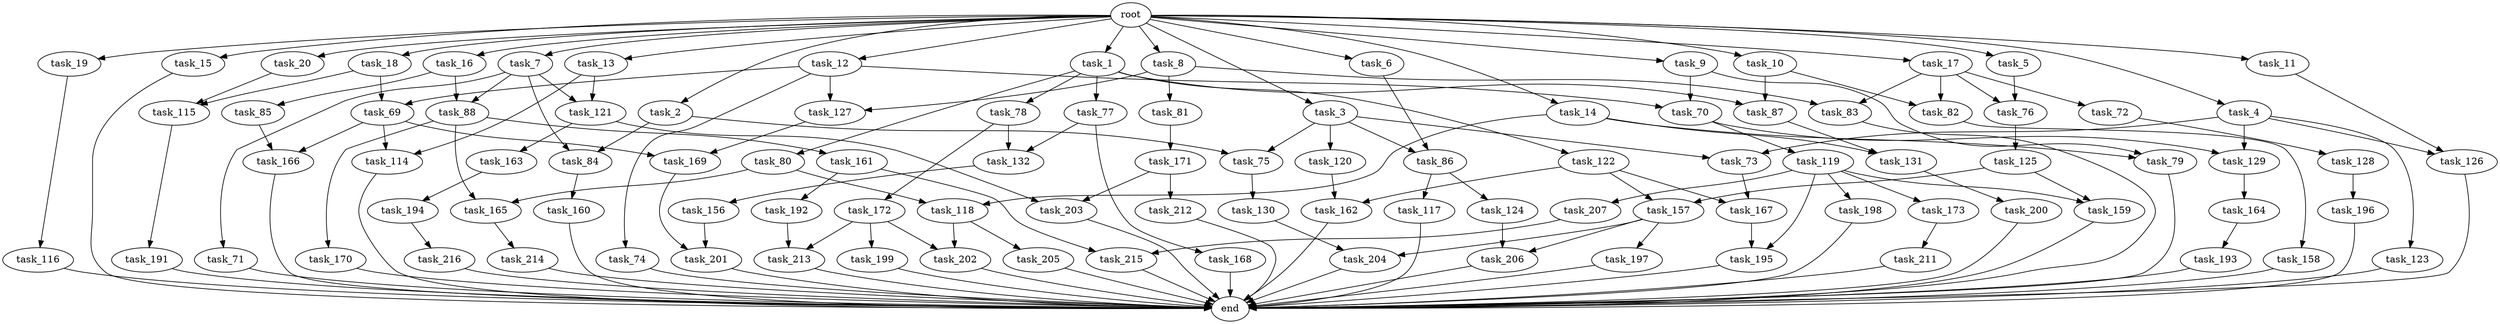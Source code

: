 digraph G {
  task_116 [size="137438953472.000000"];
  task_163 [size="309237645312.000000"];
  task_15 [size="1024.000000"];
  task_118 [size="523986010112.000000"];
  task_169 [size="446676598784.000000"];
  task_207 [size="34359738368.000000"];
  task_161 [size="34359738368.000000"];
  task_191 [size="549755813888.000000"];
  task_7 [size="1024.000000"];
  task_128 [size="214748364800.000000"];
  task_119 [size="137438953472.000000"];
  task_173 [size="34359738368.000000"];
  task_166 [size="833223655424.000000"];
  task_79 [size="618475290624.000000"];
  task_75 [size="386547056640.000000"];
  task_88 [size="498216206336.000000"];
  task_214 [size="34359738368.000000"];
  task_204 [size="214748364800.000000"];
  task_117 [size="77309411328.000000"];
  task_196 [size="309237645312.000000"];
  task_9 [size="1024.000000"];
  task_199 [size="858993459200.000000"];
  task_74 [size="420906795008.000000"];
  task_216 [size="309237645312.000000"];
  task_131 [size="386547056640.000000"];
  task_194 [size="549755813888.000000"];
  task_121 [size="1279900254208.000000"];
  task_164 [size="137438953472.000000"];
  task_130 [size="137438953472.000000"];
  task_73 [size="111669149696.000000"];
  task_172 [size="214748364800.000000"];
  task_77 [size="695784701952.000000"];
  task_85 [size="77309411328.000000"];
  task_170 [size="34359738368.000000"];
  task_18 [size="1024.000000"];
  task_159 [size="171798691840.000000"];
  task_212 [size="214748364800.000000"];
  task_82 [size="154618822656.000000"];
  task_115 [size="1408749273088.000000"];
  task_206 [size="214748364800.000000"];
  task_160 [size="858993459200.000000"];
  task_11 [size="1024.000000"];
  task_83 [size="498216206336.000000"];
  task_167 [size="111669149696.000000"];
  task_125 [size="549755813888.000000"];
  task_1 [size="1024.000000"];
  end [size="0.000000"];
  task_86 [size="154618822656.000000"];
  task_157 [size="214748364800.000000"];
  task_156 [size="77309411328.000000"];
  task_201 [size="111669149696.000000"];
  task_69 [size="970662608896.000000"];
  task_171 [size="858993459200.000000"];
  task_162 [size="154618822656.000000"];
  task_165 [size="249108103168.000000"];
  task_80 [size="695784701952.000000"];
  task_123 [size="34359738368.000000"];
  task_20 [size="1024.000000"];
  task_193 [size="137438953472.000000"];
  task_168 [size="77309411328.000000"];
  task_19 [size="1024.000000"];
  task_205 [size="309237645312.000000"];
  task_127 [size="841813590016.000000"];
  task_213 [size="936302870528.000000"];
  task_195 [size="249108103168.000000"];
  task_87 [size="773094113280.000000"];
  task_3 [size="1024.000000"];
  task_192 [size="309237645312.000000"];
  task_129 [size="171798691840.000000"];
  task_4 [size="1024.000000"];
  task_10 [size="1024.000000"];
  task_81 [size="420906795008.000000"];
  task_158 [size="34359738368.000000"];
  task_78 [size="695784701952.000000"];
  task_70 [size="730144440320.000000"];
  task_71 [size="420906795008.000000"];
  task_14 [size="1024.000000"];
  task_132 [size="292057776128.000000"];
  task_12 [size="1024.000000"];
  task_13 [size="1024.000000"];
  task_126 [size="249108103168.000000"];
  task_114 [size="996432412672.000000"];
  task_203 [size="523986010112.000000"];
  task_6 [size="1024.000000"];
  task_124 [size="77309411328.000000"];
  task_2 [size="1024.000000"];
  task_84 [size="730144440320.000000"];
  task_198 [size="34359738368.000000"];
  task_72 [size="77309411328.000000"];
  task_211 [size="34359738368.000000"];
  task_17 [size="1024.000000"];
  task_76 [size="773094113280.000000"];
  task_202 [size="1168231104512.000000"];
  task_120 [size="77309411328.000000"];
  task_200 [size="137438953472.000000"];
  root [size="0.000000"];
  task_197 [size="77309411328.000000"];
  task_8 [size="1024.000000"];
  task_16 [size="1024.000000"];
  task_5 [size="1024.000000"];
  task_215 [size="446676598784.000000"];
  task_122 [size="695784701952.000000"];

  task_116 -> end [size="1.000000"];
  task_163 -> task_194 [size="536870912.000000"];
  task_15 -> end [size="1.000000"];
  task_118 -> task_202 [size="301989888.000000"];
  task_118 -> task_205 [size="301989888.000000"];
  task_169 -> task_201 [size="75497472.000000"];
  task_207 -> task_215 [size="134217728.000000"];
  task_161 -> task_215 [size="301989888.000000"];
  task_161 -> task_192 [size="301989888.000000"];
  task_191 -> end [size="1.000000"];
  task_7 -> task_88 [size="411041792.000000"];
  task_7 -> task_71 [size="411041792.000000"];
  task_7 -> task_121 [size="411041792.000000"];
  task_7 -> task_84 [size="411041792.000000"];
  task_128 -> task_196 [size="301989888.000000"];
  task_119 -> task_195 [size="33554432.000000"];
  task_119 -> task_173 [size="33554432.000000"];
  task_119 -> task_159 [size="33554432.000000"];
  task_119 -> task_207 [size="33554432.000000"];
  task_119 -> task_198 [size="33554432.000000"];
  task_173 -> task_211 [size="33554432.000000"];
  task_166 -> end [size="1.000000"];
  task_79 -> end [size="1.000000"];
  task_75 -> task_130 [size="134217728.000000"];
  task_88 -> task_170 [size="33554432.000000"];
  task_88 -> task_161 [size="33554432.000000"];
  task_88 -> task_165 [size="33554432.000000"];
  task_214 -> end [size="1.000000"];
  task_204 -> end [size="1.000000"];
  task_117 -> end [size="1.000000"];
  task_196 -> end [size="1.000000"];
  task_9 -> task_79 [size="301989888.000000"];
  task_9 -> task_70 [size="301989888.000000"];
  task_199 -> end [size="1.000000"];
  task_74 -> end [size="1.000000"];
  task_216 -> end [size="1.000000"];
  task_131 -> task_200 [size="134217728.000000"];
  task_194 -> task_216 [size="301989888.000000"];
  task_121 -> task_163 [size="301989888.000000"];
  task_121 -> task_203 [size="301989888.000000"];
  task_164 -> task_193 [size="134217728.000000"];
  task_130 -> task_204 [size="134217728.000000"];
  task_73 -> task_167 [size="33554432.000000"];
  task_172 -> task_213 [size="838860800.000000"];
  task_172 -> task_199 [size="838860800.000000"];
  task_172 -> task_202 [size="838860800.000000"];
  task_77 -> task_132 [size="75497472.000000"];
  task_77 -> task_168 [size="75497472.000000"];
  task_85 -> task_166 [size="679477248.000000"];
  task_170 -> end [size="1.000000"];
  task_18 -> task_69 [size="536870912.000000"];
  task_18 -> task_115 [size="536870912.000000"];
  task_159 -> end [size="1.000000"];
  task_212 -> end [size="1.000000"];
  task_82 -> task_158 [size="33554432.000000"];
  task_115 -> task_191 [size="536870912.000000"];
  task_206 -> end [size="1.000000"];
  task_160 -> end [size="1.000000"];
  task_11 -> task_126 [size="209715200.000000"];
  task_83 -> end [size="1.000000"];
  task_167 -> task_195 [size="209715200.000000"];
  task_125 -> task_157 [size="134217728.000000"];
  task_125 -> task_159 [size="134217728.000000"];
  task_1 -> task_78 [size="679477248.000000"];
  task_1 -> task_122 [size="679477248.000000"];
  task_1 -> task_80 [size="679477248.000000"];
  task_1 -> task_77 [size="679477248.000000"];
  task_1 -> task_87 [size="679477248.000000"];
  task_86 -> task_117 [size="75497472.000000"];
  task_86 -> task_124 [size="75497472.000000"];
  task_157 -> task_206 [size="75497472.000000"];
  task_157 -> task_204 [size="75497472.000000"];
  task_157 -> task_197 [size="75497472.000000"];
  task_156 -> task_201 [size="33554432.000000"];
  task_201 -> end [size="1.000000"];
  task_69 -> task_114 [size="134217728.000000"];
  task_69 -> task_166 [size="134217728.000000"];
  task_69 -> task_169 [size="134217728.000000"];
  task_171 -> task_212 [size="209715200.000000"];
  task_171 -> task_203 [size="209715200.000000"];
  task_162 -> end [size="1.000000"];
  task_165 -> task_214 [size="33554432.000000"];
  task_80 -> task_118 [size="209715200.000000"];
  task_80 -> task_165 [size="209715200.000000"];
  task_123 -> end [size="1.000000"];
  task_20 -> task_115 [size="838860800.000000"];
  task_193 -> end [size="1.000000"];
  task_168 -> end [size="1.000000"];
  task_19 -> task_116 [size="134217728.000000"];
  task_205 -> end [size="1.000000"];
  task_127 -> task_169 [size="301989888.000000"];
  task_213 -> end [size="1.000000"];
  task_195 -> end [size="1.000000"];
  task_87 -> task_131 [size="75497472.000000"];
  task_3 -> task_75 [size="75497472.000000"];
  task_3 -> task_120 [size="75497472.000000"];
  task_3 -> task_73 [size="75497472.000000"];
  task_3 -> task_86 [size="75497472.000000"];
  task_192 -> task_213 [size="75497472.000000"];
  task_129 -> task_164 [size="134217728.000000"];
  task_4 -> task_73 [size="33554432.000000"];
  task_4 -> task_126 [size="33554432.000000"];
  task_4 -> task_129 [size="33554432.000000"];
  task_4 -> task_123 [size="33554432.000000"];
  task_10 -> task_82 [size="75497472.000000"];
  task_10 -> task_87 [size="75497472.000000"];
  task_81 -> task_171 [size="838860800.000000"];
  task_158 -> end [size="1.000000"];
  task_78 -> task_132 [size="209715200.000000"];
  task_78 -> task_172 [size="209715200.000000"];
  task_70 -> task_119 [size="134217728.000000"];
  task_70 -> task_129 [size="134217728.000000"];
  task_71 -> end [size="1.000000"];
  task_14 -> task_118 [size="301989888.000000"];
  task_14 -> task_131 [size="301989888.000000"];
  task_14 -> task_79 [size="301989888.000000"];
  task_132 -> task_156 [size="75497472.000000"];
  task_12 -> task_69 [size="411041792.000000"];
  task_12 -> task_70 [size="411041792.000000"];
  task_12 -> task_127 [size="411041792.000000"];
  task_12 -> task_74 [size="411041792.000000"];
  task_13 -> task_114 [size="838860800.000000"];
  task_13 -> task_121 [size="838860800.000000"];
  task_126 -> end [size="1.000000"];
  task_114 -> end [size="1.000000"];
  task_203 -> end [size="1.000000"];
  task_6 -> task_86 [size="75497472.000000"];
  task_124 -> task_206 [size="134217728.000000"];
  task_2 -> task_75 [size="301989888.000000"];
  task_2 -> task_84 [size="301989888.000000"];
  task_84 -> task_160 [size="838860800.000000"];
  task_198 -> end [size="1.000000"];
  task_72 -> task_128 [size="209715200.000000"];
  task_211 -> end [size="1.000000"];
  task_17 -> task_83 [size="75497472.000000"];
  task_17 -> task_76 [size="75497472.000000"];
  task_17 -> task_82 [size="75497472.000000"];
  task_17 -> task_72 [size="75497472.000000"];
  task_76 -> task_125 [size="536870912.000000"];
  task_202 -> end [size="1.000000"];
  task_120 -> task_162 [size="75497472.000000"];
  task_200 -> end [size="1.000000"];
  root -> task_13 [size="1.000000"];
  root -> task_17 [size="1.000000"];
  root -> task_3 [size="1.000000"];
  root -> task_4 [size="1.000000"];
  root -> task_20 [size="1.000000"];
  root -> task_15 [size="1.000000"];
  root -> task_10 [size="1.000000"];
  root -> task_6 [size="1.000000"];
  root -> task_11 [size="1.000000"];
  root -> task_9 [size="1.000000"];
  root -> task_16 [size="1.000000"];
  root -> task_8 [size="1.000000"];
  root -> task_18 [size="1.000000"];
  root -> task_1 [size="1.000000"];
  root -> task_5 [size="1.000000"];
  root -> task_19 [size="1.000000"];
  root -> task_2 [size="1.000000"];
  root -> task_14 [size="1.000000"];
  root -> task_7 [size="1.000000"];
  root -> task_12 [size="1.000000"];
  task_197 -> end [size="1.000000"];
  task_8 -> task_81 [size="411041792.000000"];
  task_8 -> task_83 [size="411041792.000000"];
  task_8 -> task_127 [size="411041792.000000"];
  task_16 -> task_88 [size="75497472.000000"];
  task_16 -> task_85 [size="75497472.000000"];
  task_5 -> task_76 [size="679477248.000000"];
  task_215 -> end [size="1.000000"];
  task_122 -> task_167 [size="75497472.000000"];
  task_122 -> task_162 [size="75497472.000000"];
  task_122 -> task_157 [size="75497472.000000"];
}
